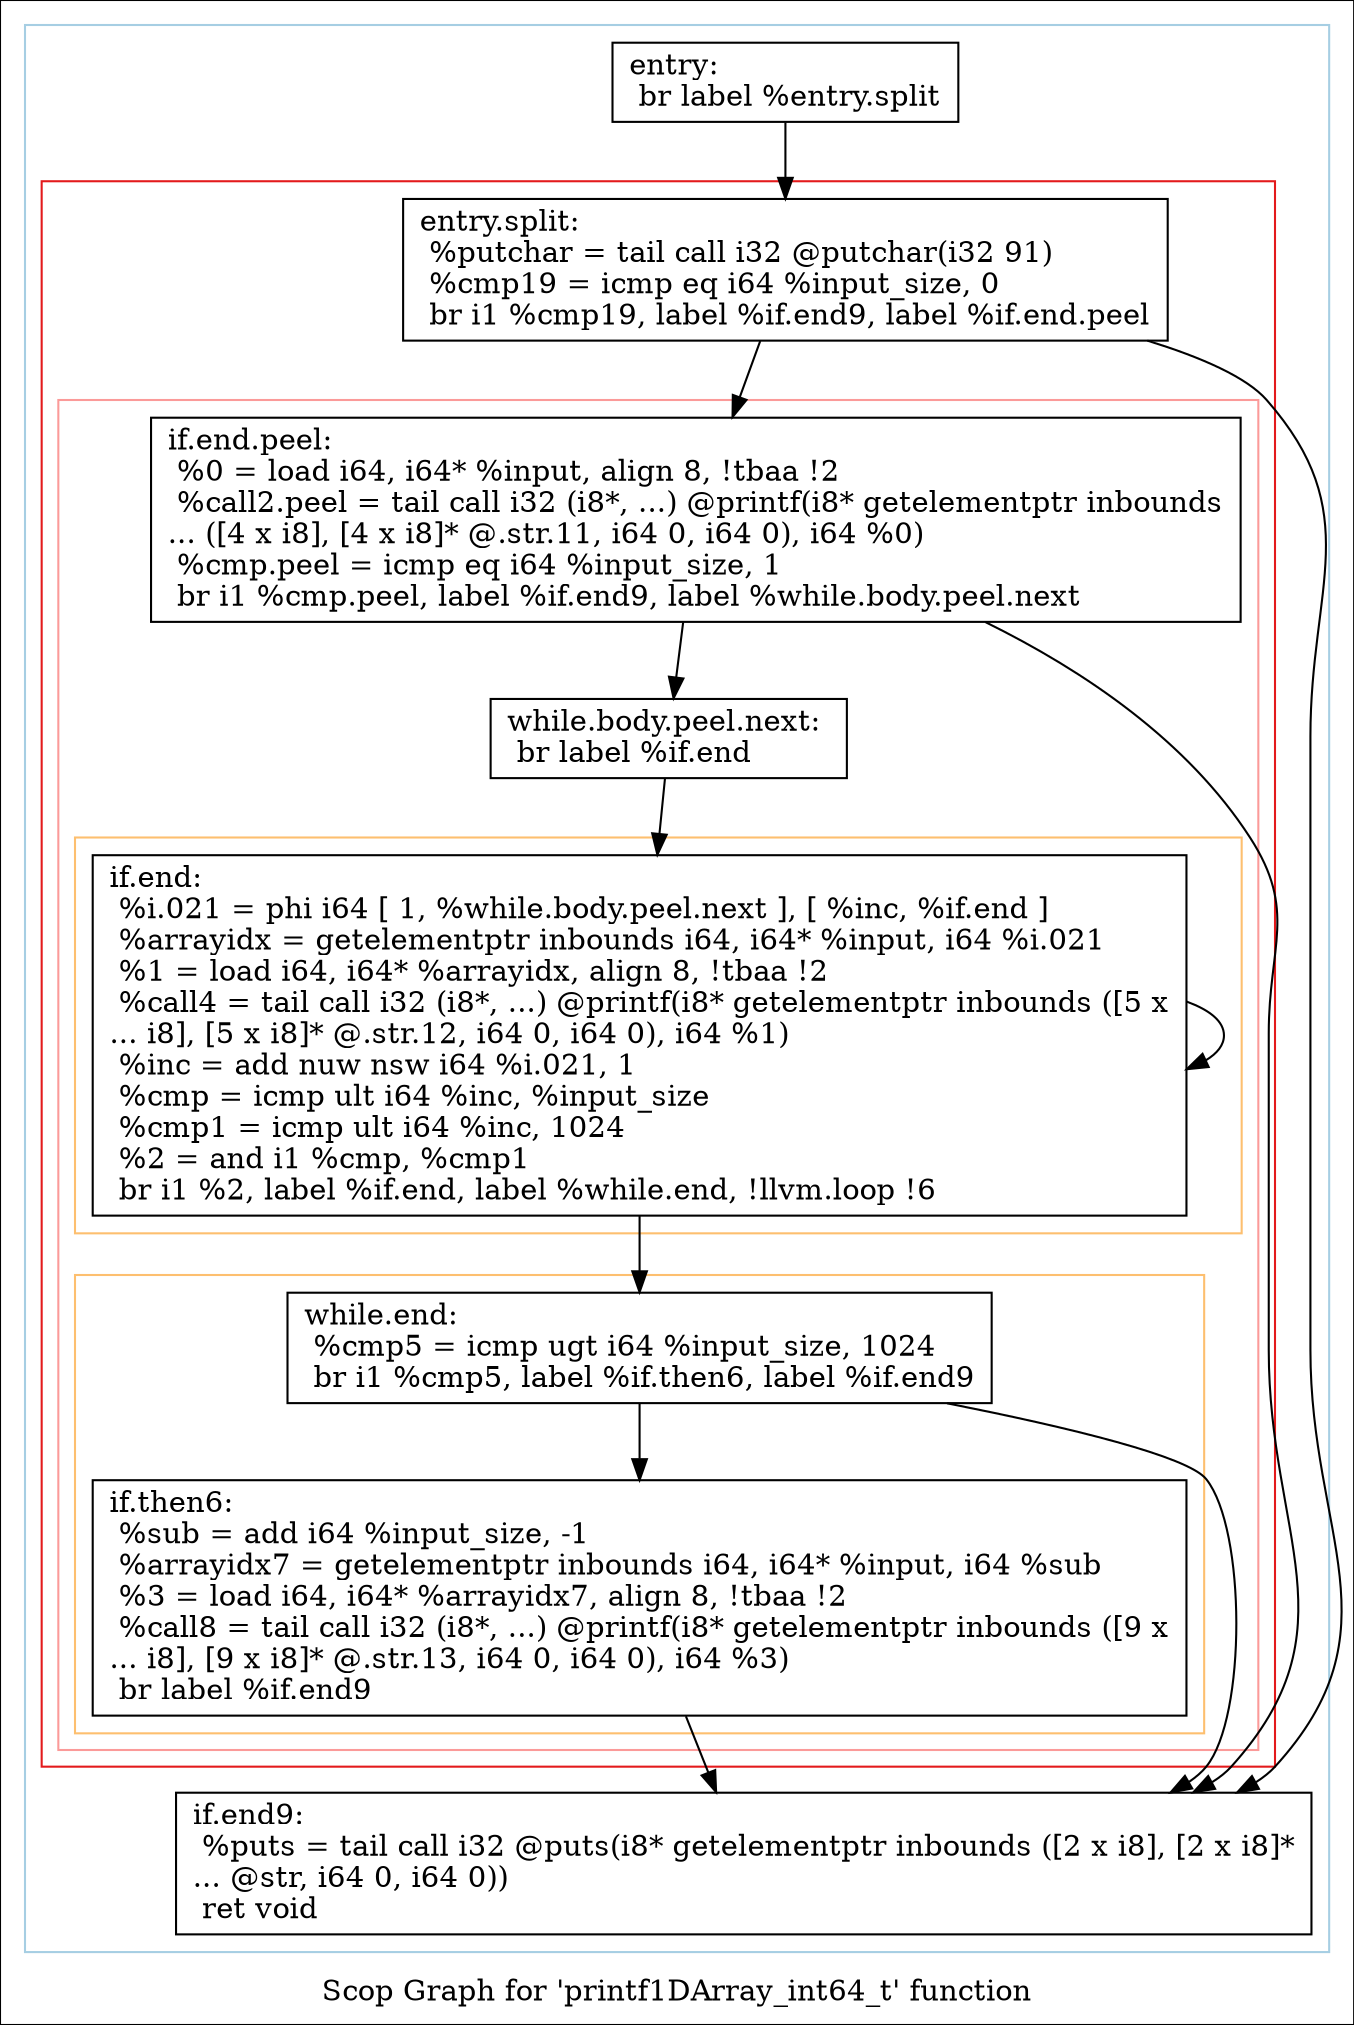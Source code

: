 digraph "Scop Graph for 'printf1DArray_int64_t' function" {
	label="Scop Graph for 'printf1DArray_int64_t' function";

	Node0xd1767a0 [shape=record,label="{entry:\l  br label %entry.split\l}"];
	Node0xd1767a0 -> Node0xd045800;
	Node0xd045800 [shape=record,label="{entry.split:                                      \l  %putchar = tail call i32 @putchar(i32 91)\l  %cmp19 = icmp eq i64 %input_size, 0\l  br i1 %cmp19, label %if.end9, label %if.end.peel\l}"];
	Node0xd045800 -> Node0xd1757a0;
	Node0xd045800 -> Node0xd1756f0;
	Node0xd1757a0 [shape=record,label="{if.end9:                                          \l  %puts = tail call i32 @puts(i8* getelementptr inbounds ([2 x i8], [2 x i8]*\l... @str, i64 0, i64 0))\l  ret void\l}"];
	Node0xd1756f0 [shape=record,label="{if.end.peel:                                      \l  %0 = load i64, i64* %input, align 8, !tbaa !2\l  %call2.peel = tail call i32 (i8*, ...) @printf(i8* getelementptr inbounds\l... ([4 x i8], [4 x i8]* @.str.11, i64 0, i64 0), i64 %0)\l  %cmp.peel = icmp eq i64 %input_size, 1\l  br i1 %cmp.peel, label %if.end9, label %while.body.peel.next\l}"];
	Node0xd1756f0 -> Node0xd1757a0;
	Node0xd1756f0 -> Node0xd1757d0;
	Node0xd1757d0 [shape=record,label="{while.body.peel.next:                             \l  br label %if.end\l}"];
	Node0xd1757d0 -> Node0xd153880;
	Node0xd153880 [shape=record,label="{if.end:                                           \l  %i.021 = phi i64 [ 1, %while.body.peel.next ], [ %inc, %if.end ]\l  %arrayidx = getelementptr inbounds i64, i64* %input, i64 %i.021\l  %1 = load i64, i64* %arrayidx, align 8, !tbaa !2\l  %call4 = tail call i32 (i8*, ...) @printf(i8* getelementptr inbounds ([5 x\l... i8], [5 x i8]* @.str.12, i64 0, i64 0), i64 %1)\l  %inc = add nuw nsw i64 %i.021, 1\l  %cmp = icmp ult i64 %inc, %input_size\l  %cmp1 = icmp ult i64 %inc, 1024\l  %2 = and i1 %cmp, %cmp1\l  br i1 %2, label %if.end, label %while.end, !llvm.loop !6\l}"];
	Node0xd153880 -> Node0xd153880[constraint=false];
	Node0xd153880 -> Node0xd1537b0;
	Node0xd1537b0 [shape=record,label="{while.end:                                        \l  %cmp5 = icmp ugt i64 %input_size, 1024\l  br i1 %cmp5, label %if.then6, label %if.end9\l}"];
	Node0xd1537b0 -> Node0xd153810;
	Node0xd1537b0 -> Node0xd1757a0;
	Node0xd153810 [shape=record,label="{if.then6:                                         \l  %sub = add i64 %input_size, -1\l  %arrayidx7 = getelementptr inbounds i64, i64* %input, i64 %sub\l  %3 = load i64, i64* %arrayidx7, align 8, !tbaa !2\l  %call8 = tail call i32 (i8*, ...) @printf(i8* getelementptr inbounds ([9 x\l... i8], [9 x i8]* @.str.13, i64 0, i64 0), i64 %3)\l  br label %if.end9\l}"];
	Node0xd153810 -> Node0xd1757a0;
	colorscheme = "paired12"
        subgraph cluster_0xd157cb0 {
          label = "";
          style = solid;
          color = 1
          subgraph cluster_0xd175630 {
            label = "";
            style = solid;
            color = 6
            subgraph cluster_0xd03cad0 {
              label = "";
              style = solid;
              color = 5
              subgraph cluster_0xd03ca50 {
                label = "";
                style = solid;
                color = 7
                Node0xd153880;
              }
              subgraph cluster_0xd17aa40 {
                label = "";
                style = solid;
                color = 7
                Node0xd1537b0;
                Node0xd153810;
              }
              Node0xd1756f0;
              Node0xd1757d0;
            }
            Node0xd045800;
          }
          Node0xd1767a0;
          Node0xd1757a0;
        }
}
